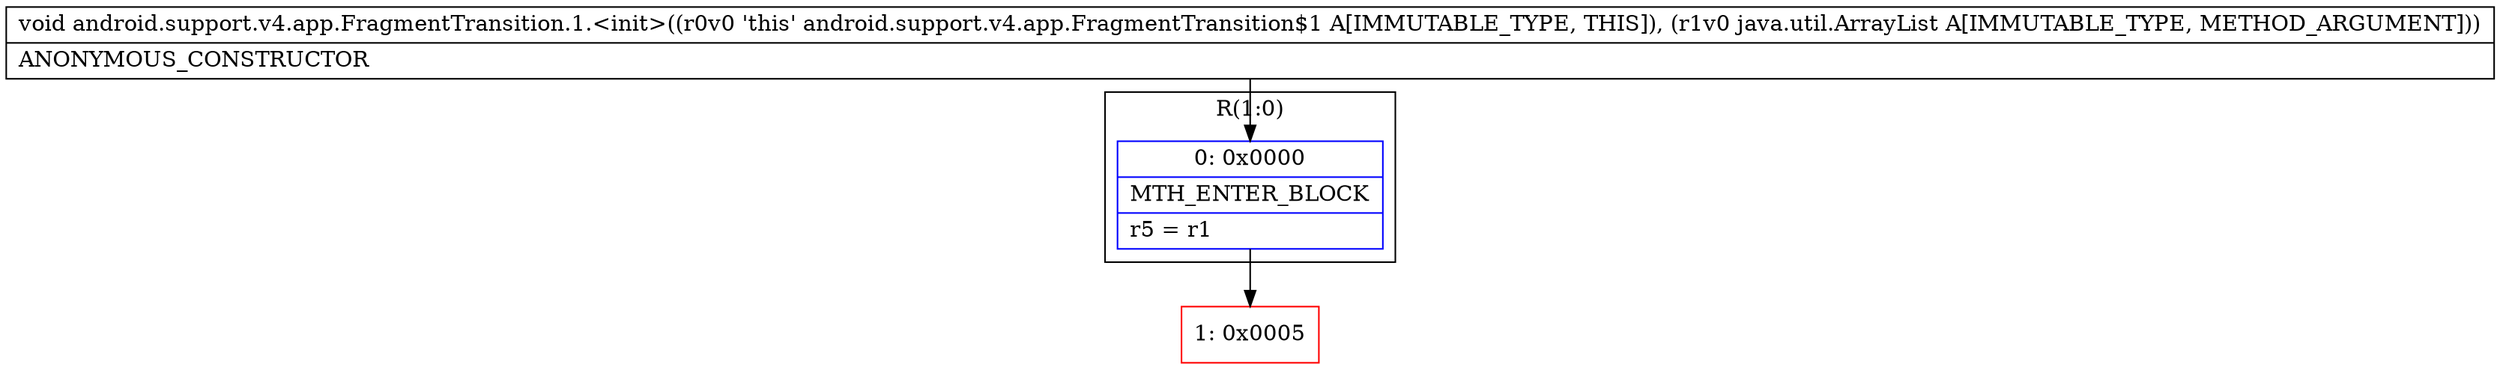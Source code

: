 digraph "CFG forandroid.support.v4.app.FragmentTransition.1.\<init\>(Ljava\/util\/ArrayList;)V" {
subgraph cluster_Region_400881254 {
label = "R(1:0)";
node [shape=record,color=blue];
Node_0 [shape=record,label="{0\:\ 0x0000|MTH_ENTER_BLOCK\l|r5 = r1\l}"];
}
Node_1 [shape=record,color=red,label="{1\:\ 0x0005}"];
MethodNode[shape=record,label="{void android.support.v4.app.FragmentTransition.1.\<init\>((r0v0 'this' android.support.v4.app.FragmentTransition$1 A[IMMUTABLE_TYPE, THIS]), (r1v0 java.util.ArrayList A[IMMUTABLE_TYPE, METHOD_ARGUMENT]))  | ANONYMOUS_CONSTRUCTOR\l}"];
MethodNode -> Node_0;
Node_0 -> Node_1;
}

